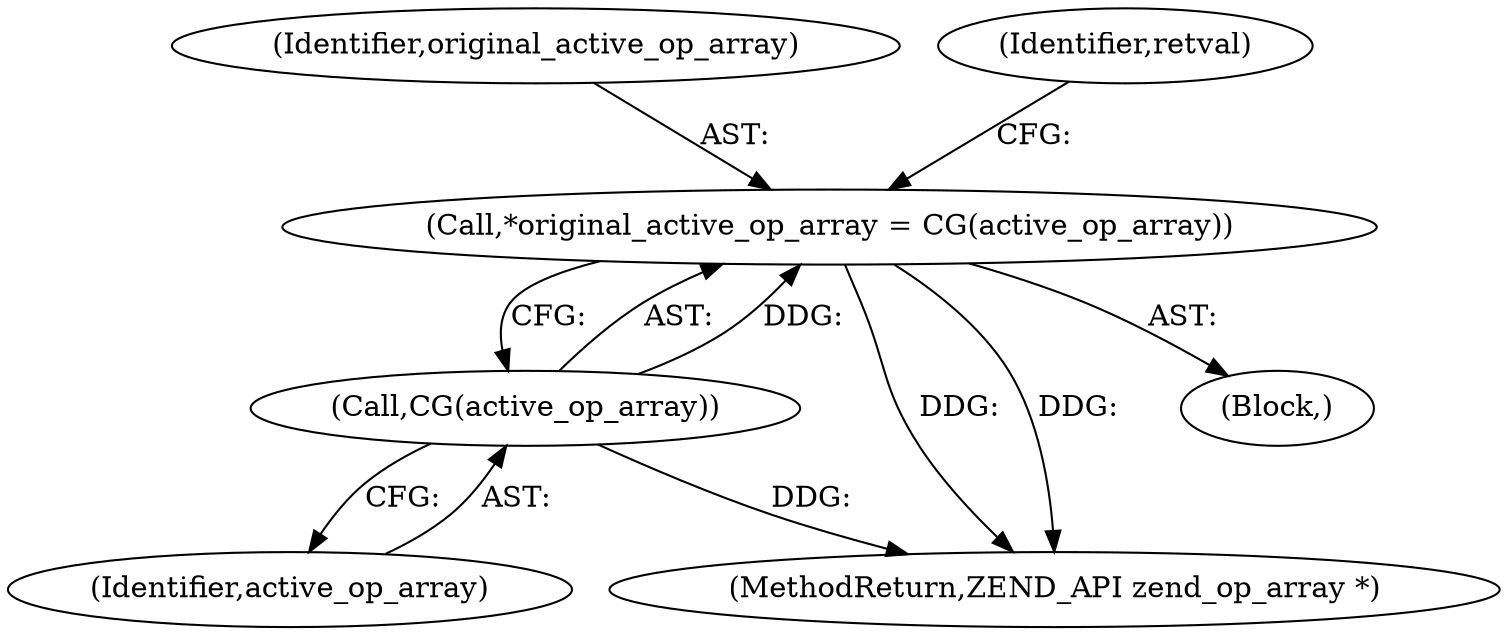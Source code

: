 digraph "0_php-src_fb58e69a84f4fde603a630d2c9df2fa3be16d846@pointer" {
"1000116" [label="(Call,*original_active_op_array = CG(active_op_array))"];
"1000118" [label="(Call,CG(active_op_array))"];
"1000188" [label="(MethodReturn,ZEND_API zend_op_array *)"];
"1000117" [label="(Identifier,original_active_op_array)"];
"1000105" [label="(Block,)"];
"1000122" [label="(Identifier,retval)"];
"1000119" [label="(Identifier,active_op_array)"];
"1000118" [label="(Call,CG(active_op_array))"];
"1000116" [label="(Call,*original_active_op_array = CG(active_op_array))"];
"1000116" -> "1000105"  [label="AST: "];
"1000116" -> "1000118"  [label="CFG: "];
"1000117" -> "1000116"  [label="AST: "];
"1000118" -> "1000116"  [label="AST: "];
"1000122" -> "1000116"  [label="CFG: "];
"1000116" -> "1000188"  [label="DDG: "];
"1000116" -> "1000188"  [label="DDG: "];
"1000118" -> "1000116"  [label="DDG: "];
"1000118" -> "1000119"  [label="CFG: "];
"1000119" -> "1000118"  [label="AST: "];
"1000118" -> "1000188"  [label="DDG: "];
}
